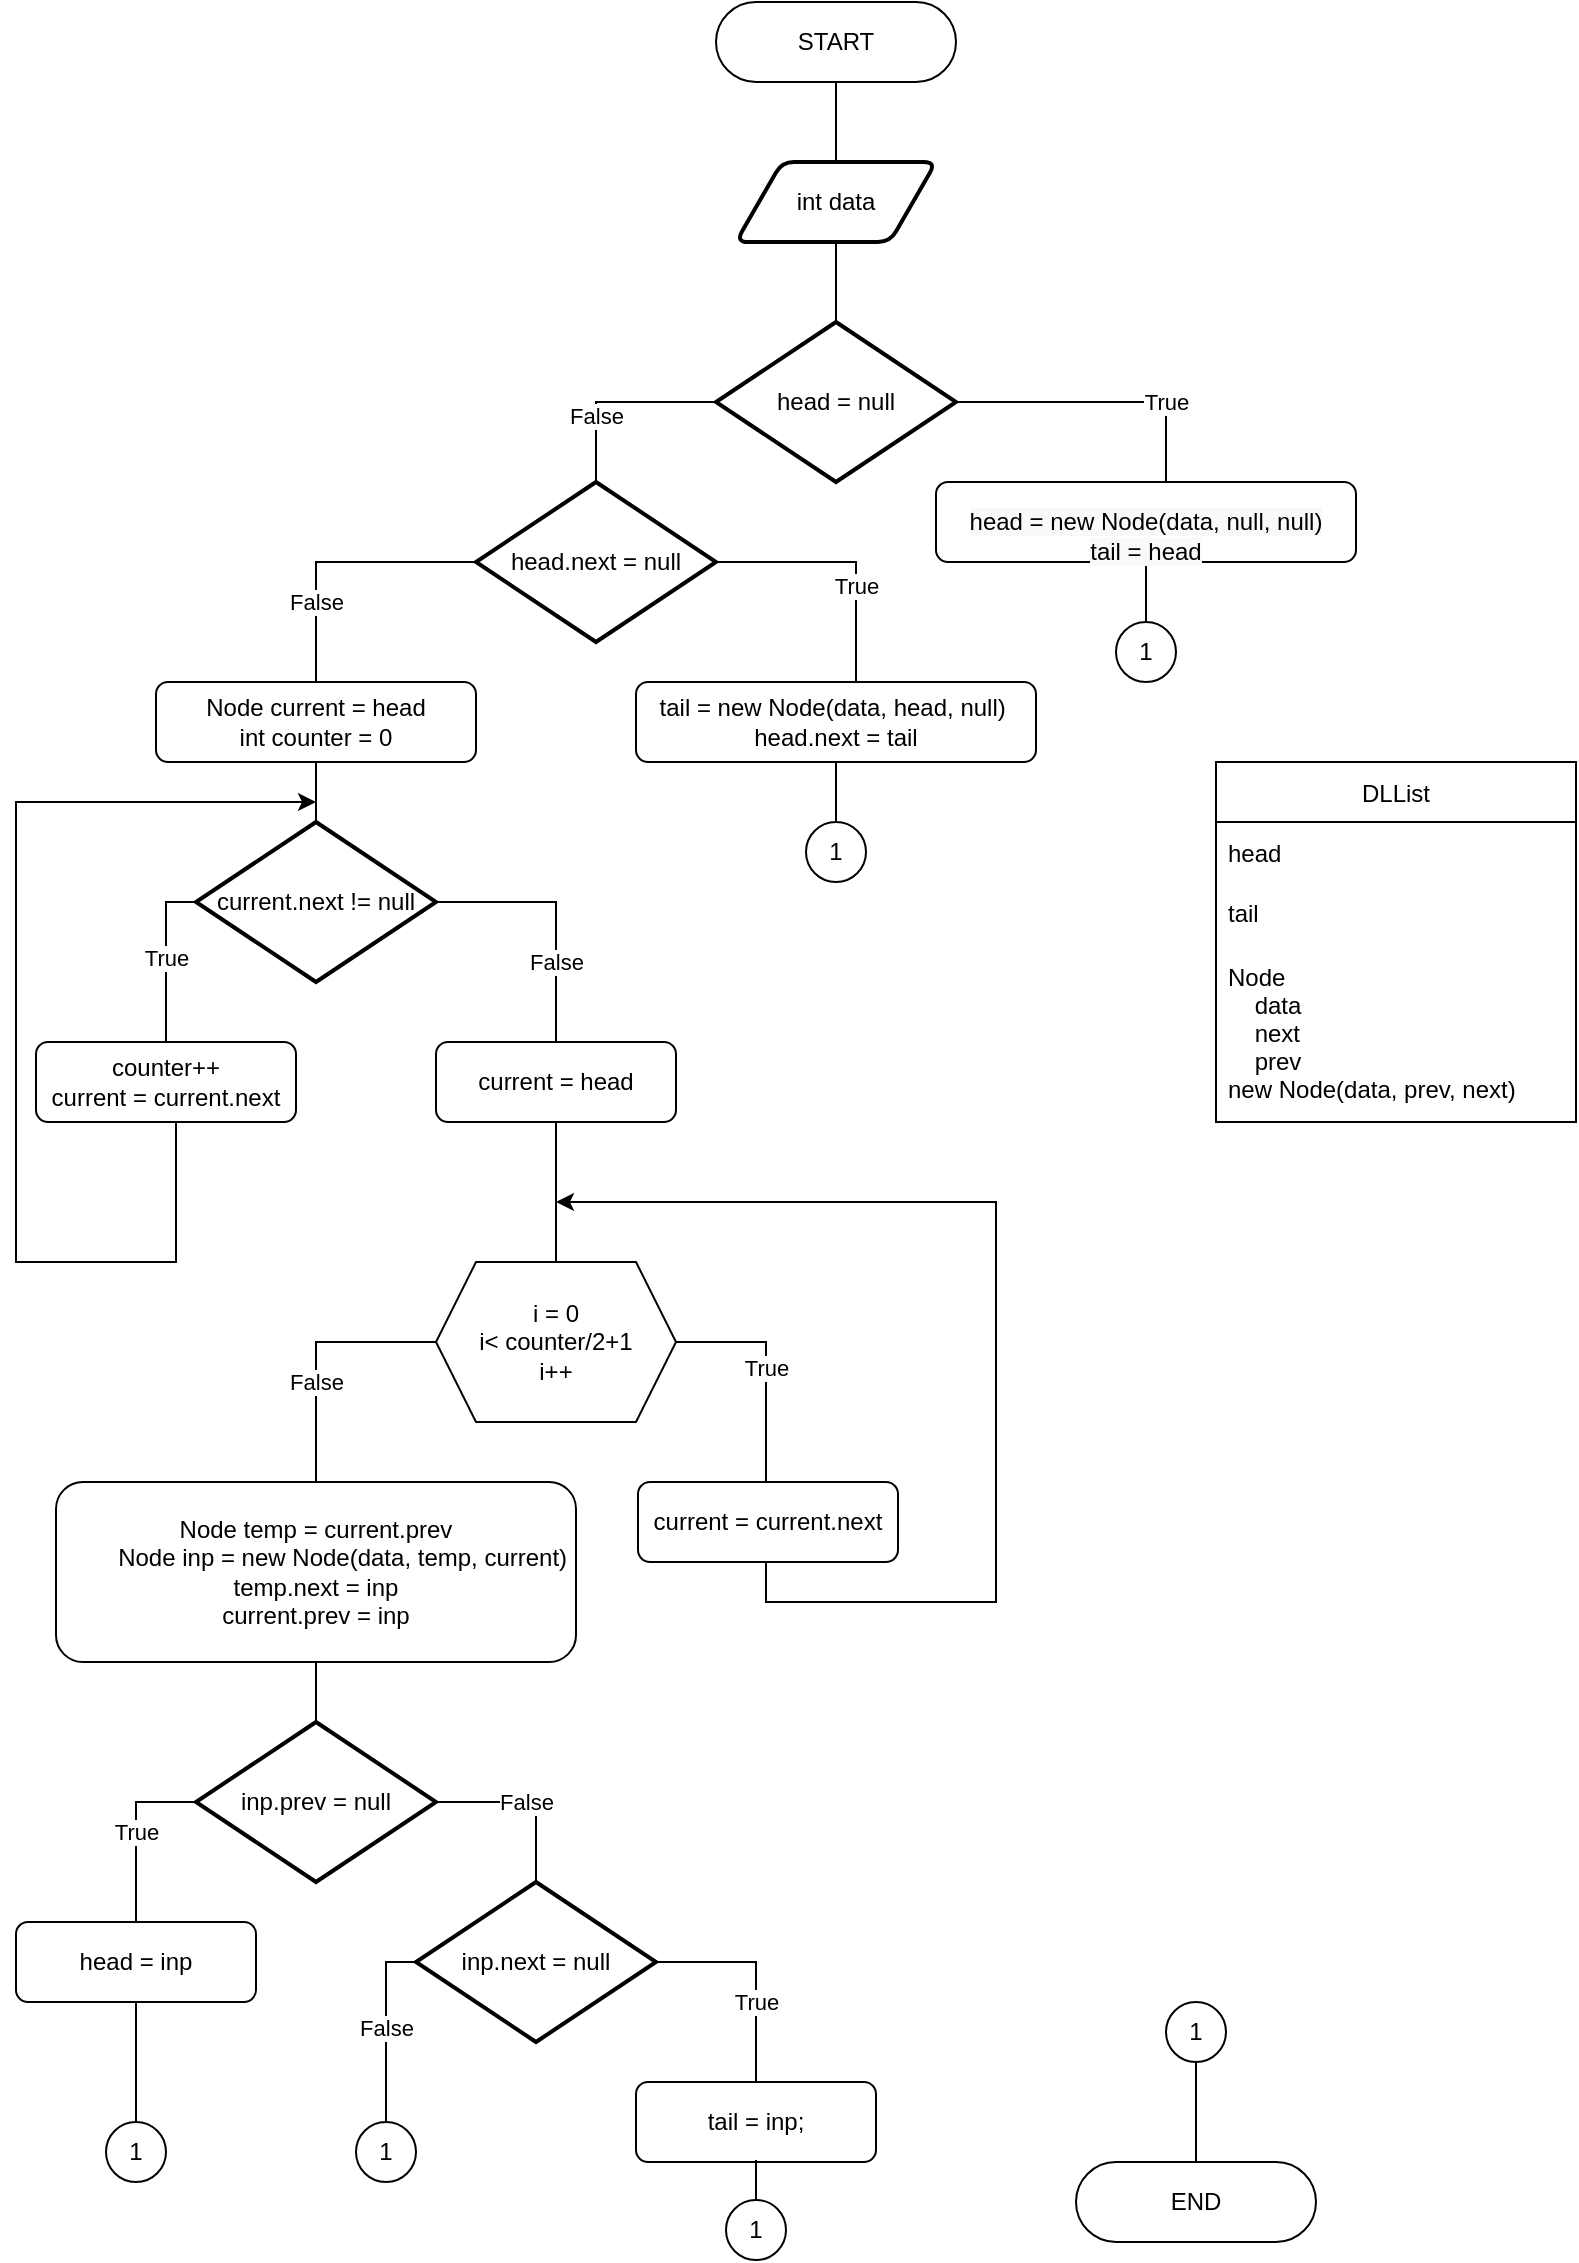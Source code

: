 <mxfile version="15.4.0" type="device"><diagram id="bhvGXKdy_UKDUOt5dsCC" name="Page-1"><mxGraphModel dx="782" dy="497" grid="1" gridSize="10" guides="1" tooltips="1" connect="1" arrows="1" fold="1" page="1" pageScale="1" pageWidth="827" pageHeight="1169" math="0" shadow="0"><root><mxCell id="0"/><mxCell id="1" parent="0"/><mxCell id="uAoDJNiznw24QmJBSRCc-3" value="" style="edgeStyle=orthogonalEdgeStyle;rounded=0;orthogonalLoop=1;jettySize=auto;html=1;endArrow=none;endFill=0;entryX=0.5;entryY=0;entryDx=0;entryDy=0;" parent="1" source="uAoDJNiznw24QmJBSRCc-1" target="KRDZ4jyaXDQQ1WeijEQv-5" edge="1"><mxGeometry relative="1" as="geometry"><mxPoint x="420" y="160" as="targetPoint"/></mxGeometry></mxCell><mxCell id="uAoDJNiznw24QmJBSRCc-1" value="START" style="rounded=1;whiteSpace=wrap;html=1;arcSize=50;" parent="1" vertex="1"><mxGeometry x="360" y="40" width="120" height="40" as="geometry"/></mxCell><mxCell id="KRDZ4jyaXDQQ1WeijEQv-2" value="" style="edgeStyle=orthogonalEdgeStyle;rounded=0;orthogonalLoop=1;jettySize=auto;html=1;endArrow=none;endFill=0;exitX=0.5;exitY=1;exitDx=0;exitDy=0;" parent="1" source="KRDZ4jyaXDQQ1WeijEQv-5" target="KRDZ4jyaXDQQ1WeijEQv-1" edge="1"><mxGeometry relative="1" as="geometry"><mxPoint x="420" y="200" as="sourcePoint"/></mxGeometry></mxCell><mxCell id="KRDZ4jyaXDQQ1WeijEQv-4" value="True" style="edgeStyle=orthogonalEdgeStyle;rounded=0;orthogonalLoop=1;jettySize=auto;html=1;entryX=0.5;entryY=0;entryDx=0;entryDy=0;endArrow=none;endFill=0;" parent="1" source="KRDZ4jyaXDQQ1WeijEQv-1" target="KRDZ4jyaXDQQ1WeijEQv-3" edge="1"><mxGeometry x="0.351" relative="1" as="geometry"><Array as="points"><mxPoint x="585" y="240"/></Array><mxPoint as="offset"/></mxGeometry></mxCell><mxCell id="KRDZ4jyaXDQQ1WeijEQv-9" value="False" style="edgeStyle=orthogonalEdgeStyle;rounded=0;orthogonalLoop=1;jettySize=auto;html=1;entryX=0.5;entryY=0;entryDx=0;entryDy=0;entryPerimeter=0;endArrow=none;endFill=0;" parent="1" source="KRDZ4jyaXDQQ1WeijEQv-1" target="KRDZ4jyaXDQQ1WeijEQv-8" edge="1"><mxGeometry x="0.333" relative="1" as="geometry"><Array as="points"><mxPoint x="300" y="240"/></Array><mxPoint as="offset"/></mxGeometry></mxCell><mxCell id="KRDZ4jyaXDQQ1WeijEQv-1" value="head = null" style="strokeWidth=2;html=1;shape=mxgraph.flowchart.decision;whiteSpace=wrap;" parent="1" vertex="1"><mxGeometry x="360" y="200" width="120" height="80" as="geometry"/></mxCell><mxCell id="KRDZ4jyaXDQQ1WeijEQv-7" value="" style="edgeStyle=orthogonalEdgeStyle;rounded=0;orthogonalLoop=1;jettySize=auto;html=1;endArrow=none;endFill=0;" parent="1" source="KRDZ4jyaXDQQ1WeijEQv-3" target="KRDZ4jyaXDQQ1WeijEQv-6" edge="1"><mxGeometry relative="1" as="geometry"/></mxCell><mxCell id="KRDZ4jyaXDQQ1WeijEQv-3" value="&lt;br&gt;&lt;span style=&quot;color: rgb(0 , 0 , 0) ; font-family: &amp;#34;helvetica&amp;#34; ; font-size: 12px ; font-style: normal ; font-weight: 400 ; letter-spacing: normal ; text-align: center ; text-indent: 0px ; text-transform: none ; word-spacing: 0px ; background-color: rgb(248 , 249 , 250) ; display: inline ; float: none&quot;&gt;head = new Node(data, null, null)&lt;/span&gt;&lt;br style=&quot;color: rgb(0 , 0 , 0) ; font-family: &amp;#34;helvetica&amp;#34; ; font-size: 12px ; font-style: normal ; font-weight: 400 ; letter-spacing: normal ; text-align: center ; text-indent: 0px ; text-transform: none ; word-spacing: 0px ; background-color: rgb(248 , 249 , 250)&quot;&gt;&lt;span style=&quot;color: rgb(0 , 0 , 0) ; font-family: &amp;#34;helvetica&amp;#34; ; font-size: 12px ; font-style: normal ; font-weight: 400 ; letter-spacing: normal ; text-align: center ; text-indent: 0px ; text-transform: none ; word-spacing: 0px ; background-color: rgb(248 , 249 , 250) ; display: inline ; float: none&quot;&gt;tail = head&lt;/span&gt;&lt;br&gt;" style="rounded=1;whiteSpace=wrap;html=1;" parent="1" vertex="1"><mxGeometry x="470" y="280" width="210" height="40" as="geometry"/></mxCell><mxCell id="KRDZ4jyaXDQQ1WeijEQv-5" value="int data" style="shape=parallelogram;html=1;strokeWidth=2;perimeter=parallelogramPerimeter;whiteSpace=wrap;rounded=1;arcSize=12;size=0.23;" parent="1" vertex="1"><mxGeometry x="370" y="120" width="100" height="40" as="geometry"/></mxCell><mxCell id="KRDZ4jyaXDQQ1WeijEQv-6" value="1" style="ellipse;whiteSpace=wrap;html=1;aspect=fixed;" parent="1" vertex="1"><mxGeometry x="560" y="350" width="30" height="30" as="geometry"/></mxCell><mxCell id="KRDZ4jyaXDQQ1WeijEQv-11" value="True" style="edgeStyle=orthogonalEdgeStyle;rounded=0;orthogonalLoop=1;jettySize=auto;html=1;endArrow=none;endFill=0;entryX=0.5;entryY=0;entryDx=0;entryDy=0;" parent="1" source="KRDZ4jyaXDQQ1WeijEQv-8" target="KRDZ4jyaXDQQ1WeijEQv-10" edge="1"><mxGeometry x="0.167" relative="1" as="geometry"><Array as="points"><mxPoint x="430" y="320"/></Array><mxPoint as="offset"/></mxGeometry></mxCell><mxCell id="KRDZ4jyaXDQQ1WeijEQv-15" value="False" style="edgeStyle=orthogonalEdgeStyle;rounded=0;orthogonalLoop=1;jettySize=auto;html=1;entryX=0.5;entryY=0;entryDx=0;entryDy=0;endArrow=none;endFill=0;" parent="1" source="KRDZ4jyaXDQQ1WeijEQv-8" target="KRDZ4jyaXDQQ1WeijEQv-14" edge="1"><mxGeometry x="0.429" relative="1" as="geometry"><Array as="points"><mxPoint x="160" y="320"/></Array><mxPoint as="offset"/></mxGeometry></mxCell><mxCell id="KRDZ4jyaXDQQ1WeijEQv-8" value="head.next = null" style="strokeWidth=2;html=1;shape=mxgraph.flowchart.decision;whiteSpace=wrap;" parent="1" vertex="1"><mxGeometry x="240" y="280" width="120" height="80" as="geometry"/></mxCell><mxCell id="KRDZ4jyaXDQQ1WeijEQv-13" value="" style="edgeStyle=orthogonalEdgeStyle;rounded=0;orthogonalLoop=1;jettySize=auto;html=1;endArrow=none;endFill=0;" parent="1" source="KRDZ4jyaXDQQ1WeijEQv-10" target="KRDZ4jyaXDQQ1WeijEQv-12" edge="1"><mxGeometry relative="1" as="geometry"/></mxCell><mxCell id="KRDZ4jyaXDQQ1WeijEQv-10" value="tail = new Node(data, head, null)&amp;nbsp; head.next = tail" style="rounded=1;whiteSpace=wrap;html=1;" parent="1" vertex="1"><mxGeometry x="320" y="380" width="200" height="40" as="geometry"/></mxCell><mxCell id="KRDZ4jyaXDQQ1WeijEQv-12" value="1" style="ellipse;whiteSpace=wrap;html=1;aspect=fixed;" parent="1" vertex="1"><mxGeometry x="405" y="450" width="30" height="30" as="geometry"/></mxCell><mxCell id="KRDZ4jyaXDQQ1WeijEQv-17" value="" style="edgeStyle=orthogonalEdgeStyle;rounded=0;orthogonalLoop=1;jettySize=auto;html=1;endArrow=none;endFill=0;" parent="1" source="KRDZ4jyaXDQQ1WeijEQv-14" target="KRDZ4jyaXDQQ1WeijEQv-16" edge="1"><mxGeometry relative="1" as="geometry"/></mxCell><mxCell id="KRDZ4jyaXDQQ1WeijEQv-14" value="Node current = head&lt;br&gt;int counter = 0" style="rounded=1;whiteSpace=wrap;html=1;" parent="1" vertex="1"><mxGeometry x="80" y="380" width="160" height="40" as="geometry"/></mxCell><mxCell id="KRDZ4jyaXDQQ1WeijEQv-19" value="True" style="edgeStyle=orthogonalEdgeStyle;rounded=0;orthogonalLoop=1;jettySize=auto;html=1;entryX=0.5;entryY=0;entryDx=0;entryDy=0;endArrow=none;endFill=0;" parent="1" source="KRDZ4jyaXDQQ1WeijEQv-16" target="KRDZ4jyaXDQQ1WeijEQv-18" edge="1"><mxGeometry relative="1" as="geometry"><Array as="points"><mxPoint x="85" y="490"/></Array></mxGeometry></mxCell><mxCell id="KRDZ4jyaXDQQ1WeijEQv-22" value="False" style="edgeStyle=orthogonalEdgeStyle;rounded=0;orthogonalLoop=1;jettySize=auto;html=1;entryX=0.5;entryY=0;entryDx=0;entryDy=0;endArrow=none;endFill=0;" parent="1" source="KRDZ4jyaXDQQ1WeijEQv-16" target="KRDZ4jyaXDQQ1WeijEQv-21" edge="1"><mxGeometry x="0.385" relative="1" as="geometry"><Array as="points"><mxPoint x="280" y="490"/></Array><mxPoint as="offset"/></mxGeometry></mxCell><mxCell id="KRDZ4jyaXDQQ1WeijEQv-16" value="current.next != null" style="strokeWidth=2;html=1;shape=mxgraph.flowchart.decision;whiteSpace=wrap;" parent="1" vertex="1"><mxGeometry x="100" y="450" width="120" height="80" as="geometry"/></mxCell><mxCell id="KRDZ4jyaXDQQ1WeijEQv-20" style="edgeStyle=orthogonalEdgeStyle;rounded=0;orthogonalLoop=1;jettySize=auto;html=1;endArrow=classic;endFill=1;" parent="1" source="KRDZ4jyaXDQQ1WeijEQv-18" edge="1"><mxGeometry relative="1" as="geometry"><mxPoint x="160" y="440" as="targetPoint"/><Array as="points"><mxPoint x="90" y="670"/><mxPoint x="10" y="670"/><mxPoint x="10" y="440"/></Array></mxGeometry></mxCell><mxCell id="KRDZ4jyaXDQQ1WeijEQv-18" value="counter++&lt;br&gt;current = current.next" style="rounded=1;whiteSpace=wrap;html=1;" parent="1" vertex="1"><mxGeometry x="20" y="560" width="130" height="40" as="geometry"/></mxCell><mxCell id="KRDZ4jyaXDQQ1WeijEQv-24" value="" style="edgeStyle=orthogonalEdgeStyle;rounded=0;orthogonalLoop=1;jettySize=auto;html=1;endArrow=none;endFill=0;" parent="1" source="KRDZ4jyaXDQQ1WeijEQv-21" target="KRDZ4jyaXDQQ1WeijEQv-23" edge="1"><mxGeometry relative="1" as="geometry"/></mxCell><mxCell id="KRDZ4jyaXDQQ1WeijEQv-21" value="current = head" style="rounded=1;whiteSpace=wrap;html=1;" parent="1" vertex="1"><mxGeometry x="220" y="560" width="120" height="40" as="geometry"/></mxCell><mxCell id="KRDZ4jyaXDQQ1WeijEQv-27" value="True" style="edgeStyle=orthogonalEdgeStyle;rounded=0;orthogonalLoop=1;jettySize=auto;html=1;entryX=0.5;entryY=0;entryDx=0;entryDy=0;endArrow=none;endFill=0;" parent="1" source="KRDZ4jyaXDQQ1WeijEQv-23" target="KRDZ4jyaXDQQ1WeijEQv-25" edge="1"><mxGeometry relative="1" as="geometry"><Array as="points"><mxPoint x="385" y="710"/></Array></mxGeometry></mxCell><mxCell id="KRDZ4jyaXDQQ1WeijEQv-29" value="False" style="edgeStyle=orthogonalEdgeStyle;rounded=0;orthogonalLoop=1;jettySize=auto;html=1;entryX=0.5;entryY=0;entryDx=0;entryDy=0;endArrow=none;endFill=0;" parent="1" source="KRDZ4jyaXDQQ1WeijEQv-23" target="KRDZ4jyaXDQQ1WeijEQv-28" edge="1"><mxGeometry x="0.231" relative="1" as="geometry"><Array as="points"><mxPoint x="160" y="710"/></Array><mxPoint as="offset"/></mxGeometry></mxCell><mxCell id="KRDZ4jyaXDQQ1WeijEQv-23" value="i = 0&lt;br&gt;i&amp;lt; counter/2+1&lt;br&gt;i++" style="shape=hexagon;perimeter=hexagonPerimeter2;whiteSpace=wrap;html=1;fixedSize=1;" parent="1" vertex="1"><mxGeometry x="220" y="670" width="120" height="80" as="geometry"/></mxCell><mxCell id="KRDZ4jyaXDQQ1WeijEQv-26" style="edgeStyle=orthogonalEdgeStyle;rounded=0;orthogonalLoop=1;jettySize=auto;html=1;endArrow=classic;endFill=1;exitX=0.5;exitY=1;exitDx=0;exitDy=0;" parent="1" source="KRDZ4jyaXDQQ1WeijEQv-25" edge="1"><mxGeometry relative="1" as="geometry"><mxPoint x="280" y="640" as="targetPoint"/><Array as="points"><mxPoint x="385" y="840"/><mxPoint x="500" y="840"/><mxPoint x="500" y="640"/></Array></mxGeometry></mxCell><mxCell id="KRDZ4jyaXDQQ1WeijEQv-25" value="current = current.next" style="rounded=1;whiteSpace=wrap;html=1;" parent="1" vertex="1"><mxGeometry x="321" y="780" width="130" height="40" as="geometry"/></mxCell><mxCell id="KRDZ4jyaXDQQ1WeijEQv-31" value="" style="edgeStyle=orthogonalEdgeStyle;rounded=0;orthogonalLoop=1;jettySize=auto;html=1;endArrow=none;endFill=0;" parent="1" source="KRDZ4jyaXDQQ1WeijEQv-28" target="KRDZ4jyaXDQQ1WeijEQv-30" edge="1"><mxGeometry relative="1" as="geometry"/></mxCell><mxCell id="KRDZ4jyaXDQQ1WeijEQv-28" value="Node temp = current.prev&lt;br&gt;&amp;nbsp; &amp;nbsp; &amp;nbsp; &amp;nbsp; Node inp = new Node(data, temp, current)&lt;br&gt;temp.next = inp&lt;br&gt;current.prev = inp" style="rounded=1;whiteSpace=wrap;html=1;" parent="1" vertex="1"><mxGeometry x="30" y="780" width="260" height="90" as="geometry"/></mxCell><mxCell id="KRDZ4jyaXDQQ1WeijEQv-33" value="True" style="edgeStyle=orthogonalEdgeStyle;rounded=0;orthogonalLoop=1;jettySize=auto;html=1;entryX=0.5;entryY=0;entryDx=0;entryDy=0;endArrow=none;endFill=0;" parent="1" source="KRDZ4jyaXDQQ1WeijEQv-30" target="KRDZ4jyaXDQQ1WeijEQv-32" edge="1"><mxGeometry relative="1" as="geometry"><Array as="points"><mxPoint x="70" y="940"/></Array></mxGeometry></mxCell><mxCell id="KRDZ4jyaXDQQ1WeijEQv-36" value="False" style="edgeStyle=orthogonalEdgeStyle;rounded=0;orthogonalLoop=1;jettySize=auto;html=1;entryX=0.5;entryY=0;entryDx=0;entryDy=0;entryPerimeter=0;endArrow=none;endFill=0;" parent="1" source="KRDZ4jyaXDQQ1WeijEQv-30" target="KRDZ4jyaXDQQ1WeijEQv-35" edge="1"><mxGeometry relative="1" as="geometry"><Array as="points"><mxPoint x="270" y="940"/></Array></mxGeometry></mxCell><mxCell id="KRDZ4jyaXDQQ1WeijEQv-30" value="inp.prev = null" style="strokeWidth=2;html=1;shape=mxgraph.flowchart.decision;whiteSpace=wrap;" parent="1" vertex="1"><mxGeometry x="100" y="900" width="120" height="80" as="geometry"/></mxCell><mxCell id="KRDZ4jyaXDQQ1WeijEQv-39" value="" style="edgeStyle=orthogonalEdgeStyle;rounded=0;orthogonalLoop=1;jettySize=auto;html=1;endArrow=none;endFill=0;" parent="1" source="KRDZ4jyaXDQQ1WeijEQv-32" target="KRDZ4jyaXDQQ1WeijEQv-38" edge="1"><mxGeometry relative="1" as="geometry"/></mxCell><mxCell id="KRDZ4jyaXDQQ1WeijEQv-32" value="head = inp" style="rounded=1;whiteSpace=wrap;html=1;" parent="1" vertex="1"><mxGeometry x="10" y="1000" width="120" height="40" as="geometry"/></mxCell><mxCell id="KRDZ4jyaXDQQ1WeijEQv-34" value="tail = inp;" style="rounded=1;whiteSpace=wrap;html=1;" parent="1" vertex="1"><mxGeometry x="320" y="1080" width="120" height="40" as="geometry"/></mxCell><mxCell id="KRDZ4jyaXDQQ1WeijEQv-37" value="True" style="edgeStyle=orthogonalEdgeStyle;rounded=0;orthogonalLoop=1;jettySize=auto;html=1;entryX=0.5;entryY=0;entryDx=0;entryDy=0;endArrow=none;endFill=0;" parent="1" source="KRDZ4jyaXDQQ1WeijEQv-35" target="KRDZ4jyaXDQQ1WeijEQv-34" edge="1"><mxGeometry x="0.273" relative="1" as="geometry"><Array as="points"><mxPoint x="380" y="1020"/></Array><mxPoint as="offset"/></mxGeometry></mxCell><mxCell id="KRDZ4jyaXDQQ1WeijEQv-43" value="False" style="edgeStyle=orthogonalEdgeStyle;rounded=0;orthogonalLoop=1;jettySize=auto;html=1;entryX=0.5;entryY=0;entryDx=0;entryDy=0;endArrow=none;endFill=0;" parent="1" source="KRDZ4jyaXDQQ1WeijEQv-35" target="KRDZ4jyaXDQQ1WeijEQv-42" edge="1"><mxGeometry relative="1" as="geometry"><Array as="points"><mxPoint x="195" y="1020"/></Array></mxGeometry></mxCell><mxCell id="KRDZ4jyaXDQQ1WeijEQv-35" value="inp.next = null" style="strokeWidth=2;html=1;shape=mxgraph.flowchart.decision;whiteSpace=wrap;" parent="1" vertex="1"><mxGeometry x="210" y="980" width="120" height="80" as="geometry"/></mxCell><mxCell id="KRDZ4jyaXDQQ1WeijEQv-38" value="1" style="ellipse;whiteSpace=wrap;html=1;aspect=fixed;" parent="1" vertex="1"><mxGeometry x="55" y="1100" width="30" height="30" as="geometry"/></mxCell><mxCell id="KRDZ4jyaXDQQ1WeijEQv-41" value="" style="edgeStyle=orthogonalEdgeStyle;rounded=0;orthogonalLoop=1;jettySize=auto;html=1;endArrow=none;endFill=0;" parent="1" source="KRDZ4jyaXDQQ1WeijEQv-40" target="KRDZ4jyaXDQQ1WeijEQv-34" edge="1"><mxGeometry relative="1" as="geometry"/></mxCell><mxCell id="KRDZ4jyaXDQQ1WeijEQv-40" value="1" style="ellipse;whiteSpace=wrap;html=1;aspect=fixed;" parent="1" vertex="1"><mxGeometry x="365" y="1139" width="30" height="30" as="geometry"/></mxCell><mxCell id="KRDZ4jyaXDQQ1WeijEQv-42" value="1" style="ellipse;whiteSpace=wrap;html=1;aspect=fixed;" parent="1" vertex="1"><mxGeometry x="180" y="1100" width="30" height="30" as="geometry"/></mxCell><mxCell id="KRDZ4jyaXDQQ1WeijEQv-44" value="END" style="rounded=1;whiteSpace=wrap;html=1;arcSize=50;" parent="1" vertex="1"><mxGeometry x="540" y="1120" width="120" height="40" as="geometry"/></mxCell><mxCell id="KRDZ4jyaXDQQ1WeijEQv-46" value="" style="edgeStyle=orthogonalEdgeStyle;rounded=0;orthogonalLoop=1;jettySize=auto;html=1;endArrow=none;endFill=0;" parent="1" source="KRDZ4jyaXDQQ1WeijEQv-45" target="KRDZ4jyaXDQQ1WeijEQv-44" edge="1"><mxGeometry relative="1" as="geometry"/></mxCell><mxCell id="KRDZ4jyaXDQQ1WeijEQv-45" value="1" style="ellipse;whiteSpace=wrap;html=1;aspect=fixed;" parent="1" vertex="1"><mxGeometry x="585" y="1040" width="30" height="30" as="geometry"/></mxCell><mxCell id="EOunDGE3l6pU8qt7xFDk-5" value="DLList" style="swimlane;fontStyle=0;childLayout=stackLayout;horizontal=1;startSize=30;horizontalStack=0;resizeParent=1;resizeParentMax=0;resizeLast=0;collapsible=1;marginBottom=0;" parent="1" vertex="1"><mxGeometry x="610" y="420" width="180" height="180" as="geometry"/></mxCell><mxCell id="EOunDGE3l6pU8qt7xFDk-6" value="head" style="text;strokeColor=none;fillColor=none;align=left;verticalAlign=middle;spacingLeft=4;spacingRight=4;overflow=hidden;points=[[0,0.5],[1,0.5]];portConstraint=eastwest;rotatable=0;" parent="EOunDGE3l6pU8qt7xFDk-5" vertex="1"><mxGeometry y="30" width="180" height="30" as="geometry"/></mxCell><mxCell id="EOunDGE3l6pU8qt7xFDk-7" value="tail" style="text;strokeColor=none;fillColor=none;align=left;verticalAlign=middle;spacingLeft=4;spacingRight=4;overflow=hidden;points=[[0,0.5],[1,0.5]];portConstraint=eastwest;rotatable=0;" parent="EOunDGE3l6pU8qt7xFDk-5" vertex="1"><mxGeometry y="60" width="180" height="30" as="geometry"/></mxCell><mxCell id="EOunDGE3l6pU8qt7xFDk-8" value="Node&#10;    data&#10;    next&#10;    prev&#10;new Node(data, prev, next)" style="text;strokeColor=none;fillColor=none;align=left;verticalAlign=middle;spacingLeft=4;spacingRight=4;overflow=hidden;points=[[0,0.5],[1,0.5]];portConstraint=eastwest;rotatable=0;" parent="EOunDGE3l6pU8qt7xFDk-5" vertex="1"><mxGeometry y="90" width="180" height="90" as="geometry"/></mxCell></root></mxGraphModel></diagram></mxfile>